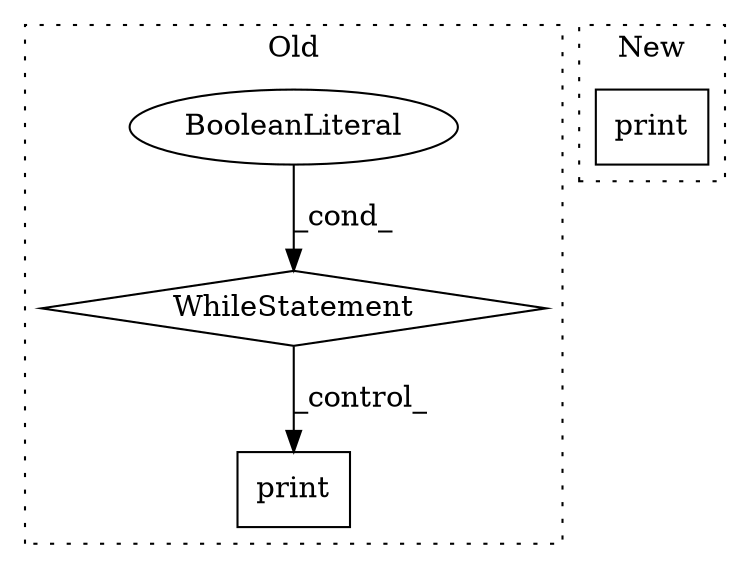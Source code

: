 digraph G {
subgraph cluster0 {
1 [label="WhileStatement" a="61" s="2890,2901" l="7,2" shape="diamond"];
3 [label="print" a="32" s="3090,3145" l="6,1" shape="box"];
4 [label="BooleanLiteral" a="9" s="2897" l="4" shape="ellipse"];
label = "Old";
style="dotted";
}
subgraph cluster1 {
2 [label="print" a="32" s="2913,2938" l="6,1" shape="box"];
label = "New";
style="dotted";
}
1 -> 3 [label="_control_"];
4 -> 1 [label="_cond_"];
}